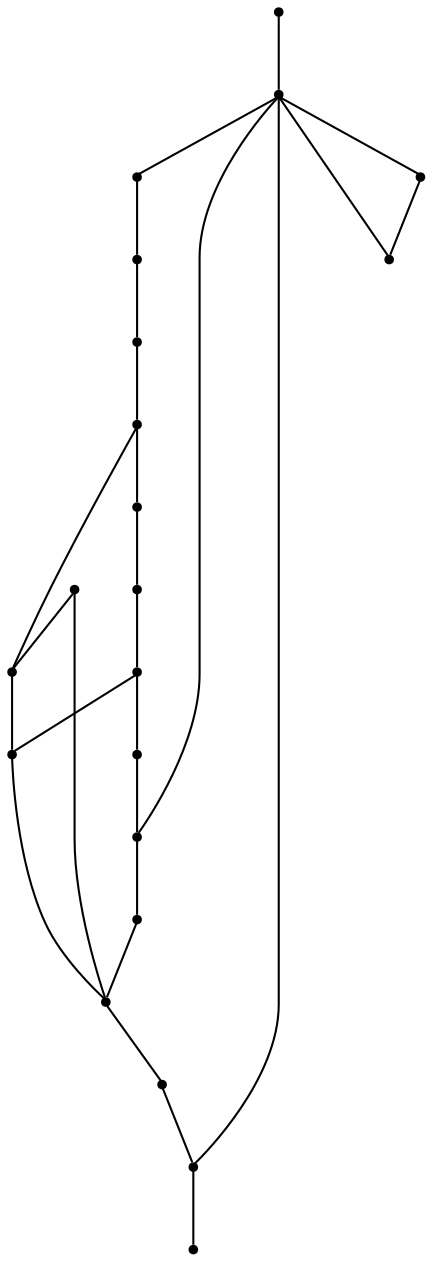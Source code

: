 graph {
  node [shape=point,comment="{\"directed\":false,\"doi\":\"10.1007/978-3-662-45803-7_35\",\"figure\":\"1 (1)\"}"]

  v0 [pos="798.7800454013235,661.9611700973975"]
  v1 [pos="749.96148394248,819.3894466330781"]
  v2 [pos="749.9573483722504,705.5297724014339"]
  v3 [pos="703.277831084426,656.0287523251824"]
  v4 [pos="639.615308340396,628.4477805543472"]
  v5 [pos="687.7166346731271,743.7206500811612"]
  v6 [pos="651.6155879116114,740.8273400881158"]
  v7 [pos="615.7731097256765,737.6174987758063"]
  v8 [pos="676.325111039696,774.107402284088"]
  v9 [pos="665.7883143364692,795.3434986713523"]
  v10 [pos="645.2777310986459,839.8960451969266"]
  v11 [pos="587.2775674887084,683.6056529536476"]
  v12 [pos="663.811893511706,695.0867833297096"]
  v13 [pos="613.4464379145522,784.7379183512281"]
  v14 [pos="571.41192948436,744.7336011920851"]
  v15 [pos="587.9822050316602,799.5874101456295"]
  v16 [pos="544.8344647198404,652.4937285160731"]
  v17 [pos="587.2775674887084,853.3320872497602"]
  v18 [pos="541.2777470741439,775.2788735010417"]
  v19 [pos="553.3238996628284,817.9719257491404"]
  v20 [pos="531.6499487073643,709.9988689380491"]

  v0 -- v1 [id="-1",pos="798.7800454013235,661.9611700973975 749.96148394248,819.3894466330781 749.96148394248,819.3894466330781 749.96148394248,819.3894466330781"]
  v20 -- v14 [id="-2",pos="531.6499487073643,709.9988689380491 571.41192948436,744.7336011920851 571.41192948436,744.7336011920851 571.41192948436,744.7336011920851"]
  v18 -- v19 [id="-3",pos="541.2777470741439,775.2788735010417 553.3238996628284,817.9719257491404 553.3238996628284,817.9719257491404 553.3238996628284,817.9719257491404"]
  v19 -- v17 [id="-4",pos="553.3238996628284,817.9719257491404 587.2775674887084,853.3320872497602 587.2775674887084,853.3320872497602 587.2775674887084,853.3320872497602"]
  v14 -- v7 [id="-5",pos="571.41192948436,744.7336011920851 615.7731097256765,737.6174987758063 615.7731097256765,737.6174987758063 615.7731097256765,737.6174987758063"]
  v14 -- v11 [id="-6",pos="571.41192948436,744.7336011920851 587.2775674887084,683.6056529536476 587.2775674887084,683.6056529536476 587.2775674887084,683.6056529536476"]
  v14 -- v18 [id="-7",pos="571.41192948436,744.7336011920851 541.2777470741439,775.2788735010417 541.2777470741439,775.2788735010417 541.2777470741439,775.2788735010417"]
  v14 -- v15 [id="-8",pos="571.41192948436,744.7336011920851 587.9822050316602,799.5874101456295 587.9822050316602,799.5874101456295 587.9822050316602,799.5874101456295"]
  v17 -- v10 [id="-9",pos="587.2775674887084,853.3320872497602 645.2777310986459,839.8960451969266 645.2777310986459,839.8960451969266 645.2777310986459,839.8960451969266"]
  v11 -- v16 [id="-10",pos="587.2775674887084,683.6056529536476 544.8344647198404,652.4937285160731 544.8344647198404,652.4937285160731 544.8344647198404,652.4937285160731"]
  v15 -- v13 [id="-11",pos="587.9822050316602,799.5874101456295 613.4464379145522,784.7379183512281 613.4464379145522,784.7379183512281 613.4464379145522,784.7379183512281"]
  v13 -- v14 [id="-12",pos="613.4464379145522,784.7379183512281 571.41192948436,744.7336011920851 571.41192948436,744.7336011920851 571.41192948436,744.7336011920851"]
  v7 -- v12 [id="-13",pos="615.7731097256765,737.6174987758063 663.811893511706,695.0867833297096 663.811893511706,695.0867833297096 663.811893511706,695.0867833297096"]
  v12 -- v3 [id="-14",pos="663.811893511706,695.0867833297096 703.277831084426,656.0287523251824 703.277831084426,656.0287523251824 703.277831084426,656.0287523251824"]
  v4 -- v11 [id="-15",pos="639.615308340396,628.4477805543472 587.2775674887084,683.6056529536476 587.2775674887084,683.6056529536476 587.2775674887084,683.6056529536476"]
  v10 -- v1 [id="-16",pos="645.2777310986459,839.8960451969266 749.96148394248,819.3894466330781 749.96148394248,819.3894466330781 749.96148394248,819.3894466330781"]
  v10 -- v9 [id="-17",pos="645.2777310986459,839.8960451969266 665.7883143364692,795.3434986713523 665.7883143364692,795.3434986713523 665.7883143364692,795.3434986713523"]
  v9 -- v8 [id="-18",pos="665.7883143364692,795.3434986713523 676.325111039696,774.107402284088 676.325111039696,774.107402284088 676.325111039696,774.107402284088"]
  v8 -- v5 [id="-19",pos="676.325111039696,774.107402284088 687.7166346731271,743.7206500811612 687.7166346731271,743.7206500811612 687.7166346731271,743.7206500811612"]
  v5 -- v6 [id="-20",pos="687.7166346731271,743.7206500811612 651.6155879116114,740.8273400881158 651.6155879116114,740.8273400881158 651.6155879116114,740.8273400881158"]
  v6 -- v7 [id="-21",pos="651.6155879116114,740.8273400881158 615.7731097256765,737.6174987758063 615.7731097256765,737.6174987758063 615.7731097256765,737.6174987758063"]
  v5 -- v2 [id="-22",pos="687.7166346731271,743.7206500811612 749.9573483722504,705.5297724014339 749.9573483722504,705.5297724014339 749.9573483722504,705.5297724014339"]
  v3 -- v4 [id="-23",pos="703.277831084426,656.0287523251824 639.615308340396,628.4477805543472 639.615308340396,628.4477805543472 639.615308340396,628.4477805543472"]
  v3 -- v0 [id="-24",pos="703.277831084426,656.0287523251824 798.7800454013235,661.9611700973975 798.7800454013235,661.9611700973975 798.7800454013235,661.9611700973975"]
  v2 -- v3 [id="-25",pos="749.9573483722504,705.5297724014339 703.277831084426,656.0287523251824 703.277831084426,656.0287523251824 703.277831084426,656.0287523251824"]
  v1 -- v2 [id="-26",pos="749.96148394248,819.3894466330781 749.9573483722504,705.5297724014339 749.9573483722504,705.5297724014339 749.9573483722504,705.5297724014339"]
}